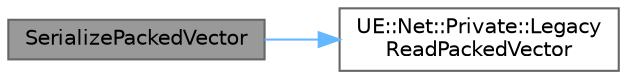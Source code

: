 digraph "SerializePackedVector"
{
 // INTERACTIVE_SVG=YES
 // LATEX_PDF_SIZE
  bgcolor="transparent";
  edge [fontname=Helvetica,fontsize=10,labelfontname=Helvetica,labelfontsize=10];
  node [fontname=Helvetica,fontsize=10,shape=box,height=0.2,width=0.4];
  rankdir="LR";
  Node1 [id="Node000001",label="SerializePackedVector",height=0.2,width=0.4,color="gray40", fillcolor="grey60", style="filled", fontcolor="black",tooltip=" "];
  Node1 -> Node2 [id="edge1_Node000001_Node000002",color="steelblue1",style="solid",tooltip=" "];
  Node2 [id="Node000002",label="UE::Net::Private::Legacy\lReadPackedVector",height=0.2,width=0.4,color="grey40", fillcolor="white", style="filled",URL="$d7/d7b/namespaceUE_1_1Net_1_1Private.html#a8992efc477d44d55f02ec4952f27031a",tooltip=" "];
}
